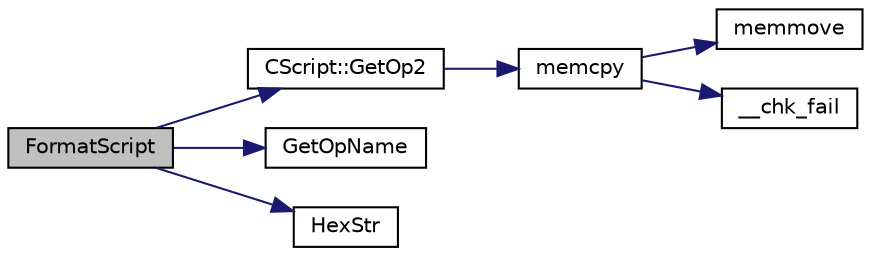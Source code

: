 digraph "FormatScript"
{
  edge [fontname="Helvetica",fontsize="10",labelfontname="Helvetica",labelfontsize="10"];
  node [fontname="Helvetica",fontsize="10",shape=record];
  rankdir="LR";
  Node13 [label="FormatScript",height=0.2,width=0.4,color="black", fillcolor="grey75", style="filled", fontcolor="black"];
  Node13 -> Node14 [color="midnightblue",fontsize="10",style="solid",fontname="Helvetica"];
  Node14 [label="CScript::GetOp2",height=0.2,width=0.4,color="black", fillcolor="white", style="filled",URL="$d9/d4b/class_c_script.html#aac2dbe75742054049b0c6de0e9473ef0"];
  Node14 -> Node15 [color="midnightblue",fontsize="10",style="solid",fontname="Helvetica"];
  Node15 [label="memcpy",height=0.2,width=0.4,color="black", fillcolor="white", style="filled",URL="$d5/d9f/glibc__compat_8cpp.html#a0f46826ab0466591e136db24394923cf"];
  Node15 -> Node16 [color="midnightblue",fontsize="10",style="solid",fontname="Helvetica"];
  Node16 [label="memmove",height=0.2,width=0.4,color="black", fillcolor="white", style="filled",URL="$d5/d9f/glibc__compat_8cpp.html#a9778d49e9029dd75bc53ecbbf9f5e9a1"];
  Node15 -> Node17 [color="midnightblue",fontsize="10",style="solid",fontname="Helvetica"];
  Node17 [label="__chk_fail",height=0.2,width=0.4,color="black", fillcolor="white", style="filled",URL="$d5/d9f/glibc__compat_8cpp.html#a424ac71631da5ada2976630ff67051d1"];
  Node13 -> Node18 [color="midnightblue",fontsize="10",style="solid",fontname="Helvetica"];
  Node18 [label="GetOpName",height=0.2,width=0.4,color="black", fillcolor="white", style="filled",URL="$dd/d0f/script_8cpp.html#a573587022d52d3542eb6fbf5a1190489"];
  Node13 -> Node19 [color="midnightblue",fontsize="10",style="solid",fontname="Helvetica"];
  Node19 [label="HexStr",height=0.2,width=0.4,color="black", fillcolor="white", style="filled",URL="$d8/d3c/util_8h.html#ace13a819ca4e98c22847d26b3b357e75"];
}
